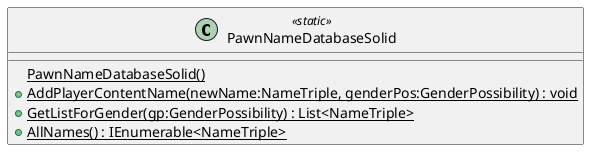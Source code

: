 @startuml
class PawnNameDatabaseSolid <<static>> {
    {static} PawnNameDatabaseSolid()
    + {static} AddPlayerContentName(newName:NameTriple, genderPos:GenderPossibility) : void
    + {static} GetListForGender(gp:GenderPossibility) : List<NameTriple>
    + {static} AllNames() : IEnumerable<NameTriple>
}
@enduml
